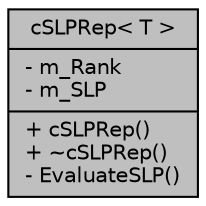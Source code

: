 digraph G
{
  edge [fontname="Helvetica",fontsize="10",labelfontname="Helvetica",labelfontsize="10"];
  node [fontname="Helvetica",fontsize="10",shape=record];
  Node1 [label="{cSLPRep\< T \>\n|- m_Rank\l- m_SLP\l|+ cSLPRep()\l+ ~cSLPRep()\l- EvaluateSLP()\l}",height=0.2,width=0.4,color="black", fillcolor="grey75", style="filled" fontcolor="black"];
}
